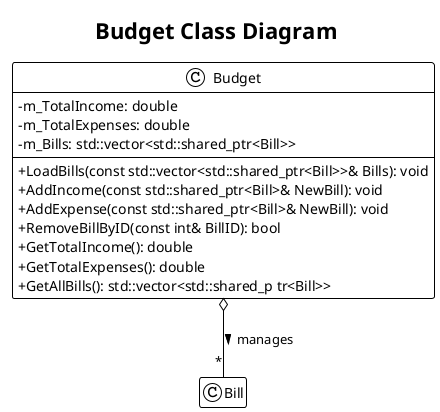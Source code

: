 @startuml
!theme plain
skinparam classAttributeIconSize 0
hide empty members
title Budget Class Diagram

' Forward-declare the Bill class to show the relationship
class Bill

class Budget {
  - m_TotalIncome: double
  - m_TotalExpenses: double
  - m_Bills: std::vector<std::shared_ptr<Bill>>
  --
  + LoadBills(const std::vector<std::shared_ptr<Bill>>& Bills): void
  + AddIncome(const std::shared_ptr<Bill>& NewBill): void
  + AddExpense(const std::shared_ptr<Bill>& NewBill): void
  + RemoveBillByID(const int& BillID): bool
  + GetTotalIncome(): double
  + GetTotalExpenses(): double
  + GetAllBills(): std::vector<std::shared_p tr<Bill>>
}

' --- Relationships ---
' Budget aggregates a collection of Bill objects.
' The open diamond represents aggregation (shared ownership).
Budget o-- "*" Bill : manages >

@enduml